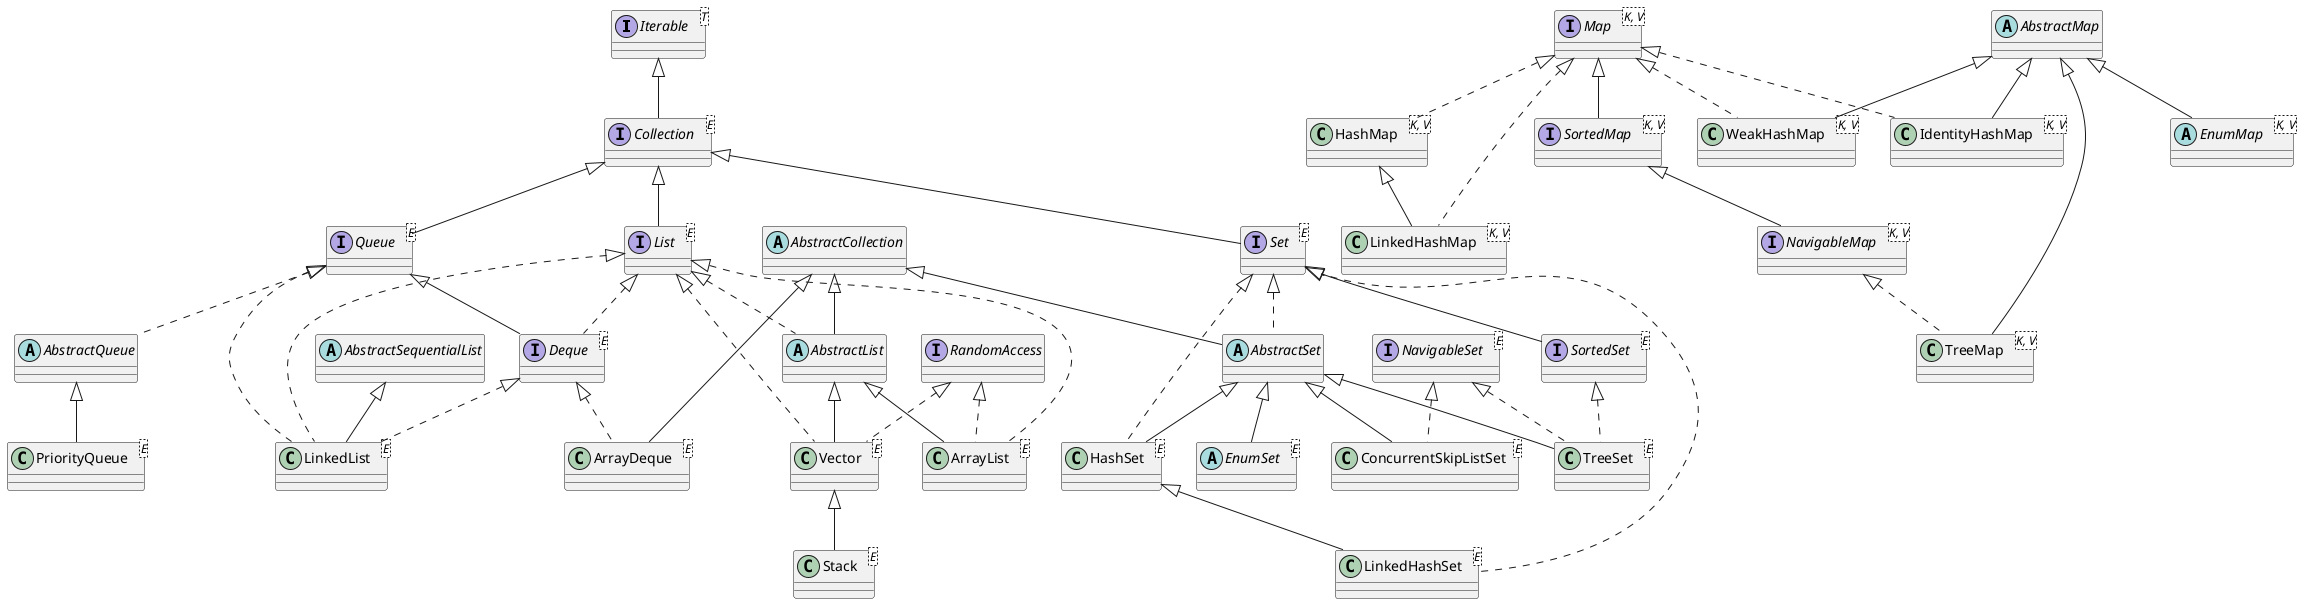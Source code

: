 @startuml
interface "Iterable <T>" as Iterable
interface "Collection <E>" as Collection

interface "Set <E>" as Set
class "HashSet <E>" as HashSet
class "LinkedHashSet <E>" as LinkedHashSet
class "TreeSet <E>" as TreeSet
interface "List <E>" as List
class "ArrayList <E>" as ArrayList
class "LinkedList <E>" as LinkedList
class "Vector <E>" as Vector
class "Stack <E>" as Stack

interface "SortedSet <E>" as SortedSet
interface "NavigableSet <E>" as NavigableSet
class "ConcurrentSkipListSet<E>" as ConcurrentSkipListSet

interface "Queue <E>" as Queue
class "PriorityQueue <E>" as PriorityQueue
interface "Deque <E>" as Deque
class "ArrayDeque <E>" as ArrayDeque

interface "Map <K, V>" as Map
class "HashMap <K, V>" as HashMap
class "LinkedHashMap <K, V>" as LinkedHashMap
class "TreeMap <K, V>" as TreeMap
interface "NavigableMap <K, V>" as NavigableMap
interface "SortedMap <K, V>" as SortedMap

class "IdentityHashMap <K, V>" as IdentityHashMap
class "WeakHashMap <K, V>" as WeakHashMap

abstract class "EnumSet <E>" as EnumSet
abstract class "EnumMap <K, V>" as EnumMap

abstract class "AbstractCollection" as AbstractCollection
abstract class "AbstractQueue" as AbstractQueue
abstract class "AbstractList" as AbstractList
abstract class "AbstractSequentialList" as AbstractSequentialList
abstract class "AbstractSet" as AbstractSet
abstract class "AbstractMap" as AbstractMap

interface "RandomAccess" as RandomAccess

Iterable <|-- Collection

Collection <|-- Set
Collection <|-- List
Collection <|-- Queue

AbstractCollection <|-- AbstractSet
AbstractCollection <|-- ArrayDeque
AbstractCollection <|-- AbstractList


Set <|.. HashSet
Set <|.. LinkedHashSet
Set <|.. AbstractSet
Set <|-- SortedSet

HashSet <|-- LinkedHashSet

AbstractSet <|-- TreeSet
AbstractSet <|-- HashSet
AbstractSet <|-- EnumSet
AbstractSet <|-- ConcurrentSkipListSet

NavigableSet <|.. TreeSet
NavigableSet <|.. ConcurrentSkipListSet

AbstractList <|-- ArrayList
AbstractList <|-- Vector

List <|.. AbstractList
List <|.. ArrayList
List <|.. LinkedList
List <|.. Deque
List <|.. Vector

RandomAccess <|.. ArrayList
RandomAccess <|.. Vector

AbstractSequentialList <|-- LinkedList

Vector <|-- Stack

Queue <|.. AbstractQueue
Queue <|.. LinkedList
'Queue <|-- PriorityQueue
Queue <|-- Deque

AbstractQueue <|-- PriorityQueue

Deque <|.. ArrayDeque
Deque <|.. LinkedList

Map <|.. HashMap
Map <|.. LinkedHashMap
Map <|-- SortedMap
Map <|.. IdentityHashMap
Map <|.. WeakHashMap

HashMap <|-- LinkedHashMap

AbstractMap <|-- TreeMap
AbstractMap <|-- EnumMap
AbstractMap <|-- IdentityHashMap
AbstractMap <|-- WeakHashMap

NavigableMap <|.. TreeMap

SortedMap <|-- NavigableMap
SortedSet <|..TreeSet

@enduml